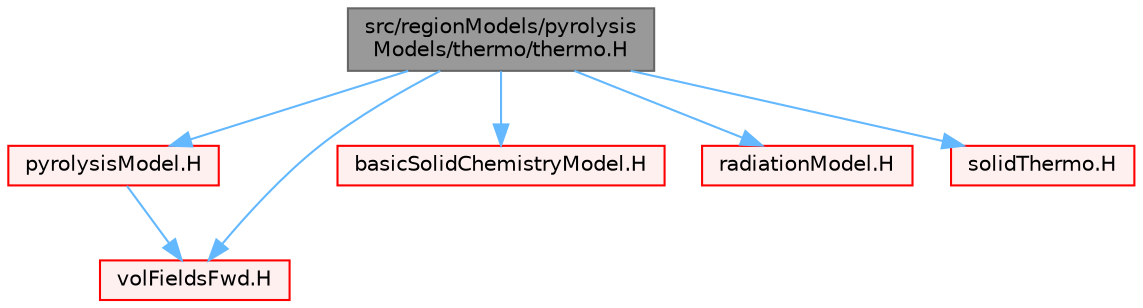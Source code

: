 digraph "src/regionModels/pyrolysisModels/thermo/thermo.H"
{
 // LATEX_PDF_SIZE
  bgcolor="transparent";
  edge [fontname=Helvetica,fontsize=10,labelfontname=Helvetica,labelfontsize=10];
  node [fontname=Helvetica,fontsize=10,shape=box,height=0.2,width=0.4];
  Node1 [id="Node000001",label="src/regionModels/pyrolysis\lModels/thermo/thermo.H",height=0.2,width=0.4,color="gray40", fillcolor="grey60", style="filled", fontcolor="black",tooltip=" "];
  Node1 -> Node2 [id="edge1_Node000001_Node000002",color="steelblue1",style="solid",tooltip=" "];
  Node2 [id="Node000002",label="pyrolysisModel.H",height=0.2,width=0.4,color="red", fillcolor="#FFF0F0", style="filled",URL="$pyrolysisModel_8H.html",tooltip=" "];
  Node2 -> Node95 [id="edge2_Node000002_Node000095",color="steelblue1",style="solid",tooltip=" "];
  Node95 [id="Node000095",label="volFieldsFwd.H",height=0.2,width=0.4,color="red", fillcolor="#FFF0F0", style="filled",URL="$volFieldsFwd_8H.html",tooltip="Forwards and collection of common volume field types."];
  Node1 -> Node95 [id="edge3_Node000001_Node000095",color="steelblue1",style="solid",tooltip=" "];
  Node1 -> Node433 [id="edge4_Node000001_Node000433",color="steelblue1",style="solid",tooltip=" "];
  Node433 [id="Node000433",label="basicSolidChemistryModel.H",height=0.2,width=0.4,color="red", fillcolor="#FFF0F0", style="filled",URL="$basicSolidChemistryModel_8H.html",tooltip=" "];
  Node1 -> Node453 [id="edge5_Node000001_Node000453",color="steelblue1",style="solid",tooltip=" "];
  Node453 [id="Node000453",label="radiationModel.H",height=0.2,width=0.4,color="red", fillcolor="#FFF0F0", style="filled",URL="$radiationModel_8H.html",tooltip=" "];
  Node1 -> Node448 [id="edge6_Node000001_Node000448",color="steelblue1",style="solid",tooltip=" "];
  Node448 [id="Node000448",label="solidThermo.H",height=0.2,width=0.4,color="red", fillcolor="#FFF0F0", style="filled",URL="$solidThermo_8H.html",tooltip=" "];
}
